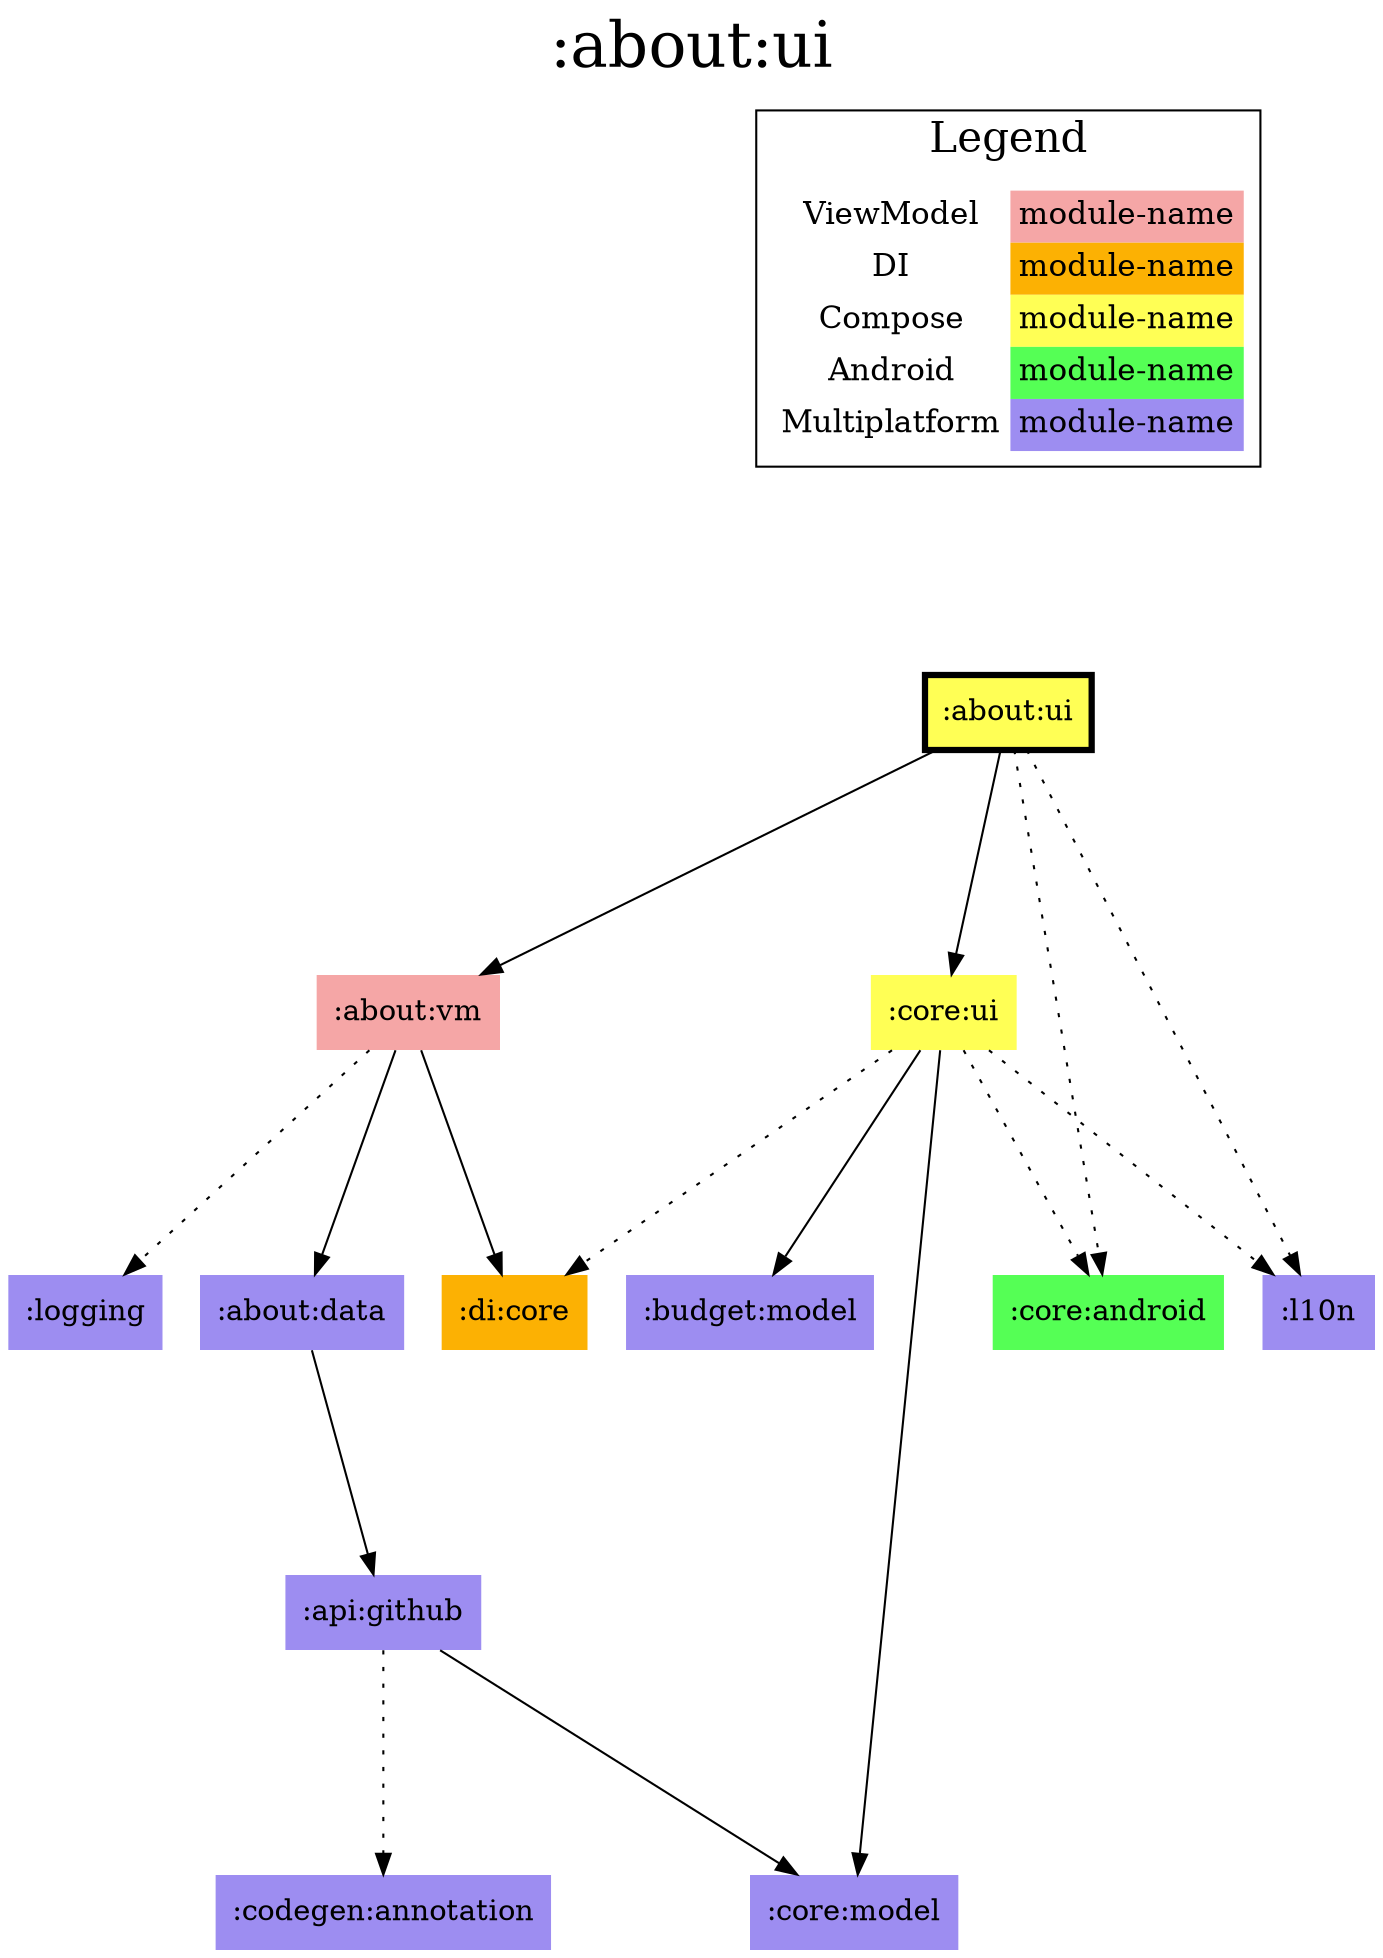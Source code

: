 digraph {
edge ["dir"="forward"]
graph ["dpi"="100","label"=":about:ui","labelloc"="t","fontsize"="30","ranksep"="1.5","rankdir"="TB"]
node ["style"="filled"]
":about:data" ["fillcolor"="#9D8DF1","shape"="none"]
":about:ui" ["fillcolor"="#FFFF55","color"="black","penwidth"="3","shape"="box"]
":about:vm" ["fillcolor"="#F5A6A6","shape"="none"]
":api:github" ["fillcolor"="#9D8DF1","shape"="none"]
":budget:model" ["fillcolor"="#9D8DF1","shape"="none"]
":codegen:annotation" ["fillcolor"="#9D8DF1","shape"="none"]
":core:android" ["fillcolor"="#55FF55","shape"="none"]
":core:model" ["fillcolor"="#9D8DF1","shape"="none"]
":core:ui" ["fillcolor"="#FFFF55","shape"="none"]
":di:core" ["fillcolor"="#FCB103","shape"="none"]
":l10n" ["fillcolor"="#9D8DF1","shape"="none"]
":logging" ["fillcolor"="#9D8DF1","shape"="none"]
{
edge ["dir"="none"]
graph ["rank"="same"]
":about:ui"
}
":about:data" -> ":api:github"
":about:ui" -> ":about:vm"
":about:ui" -> ":core:android" ["style"="dotted"]
":about:ui" -> ":core:ui"
":about:ui" -> ":l10n" ["style"="dotted"]
":about:vm" -> ":about:data"
":about:vm" -> ":di:core"
":about:vm" -> ":logging" ["style"="dotted"]
":api:github" -> ":codegen:annotation" ["style"="dotted"]
":api:github" -> ":core:model"
":core:ui" -> ":budget:model"
":core:ui" -> ":core:android" ["style"="dotted"]
":core:ui" -> ":core:model"
":core:ui" -> ":di:core" ["style"="dotted"]
":core:ui" -> ":l10n" ["style"="dotted"]
subgraph "cluster_legend" {
edge ["dir"="none"]
graph ["label"="Legend","fontsize"="20"]
"Legend" ["style"="filled","fillcolor"="#FFFFFF","shape"="none","margin"="0","fontsize"="15","label"=<
<TABLE BORDER="0" CELLBORDER="0" CELLSPACING="0" CELLPADDING="4">
<TR><TD>ViewModel</TD><TD BGCOLOR="#F5A6A6">module-name</TD></TR>
<TR><TD>DI</TD><TD BGCOLOR="#FCB103">module-name</TD></TR>
<TR><TD>Compose</TD><TD BGCOLOR="#FFFF55">module-name</TD></TR>
<TR><TD>Android</TD><TD BGCOLOR="#55FF55">module-name</TD></TR>
<TR><TD>Multiplatform</TD><TD BGCOLOR="#9D8DF1">module-name</TD></TR>
</TABLE>
>]
} -> ":about:ui" ["style"="invis"]
}
